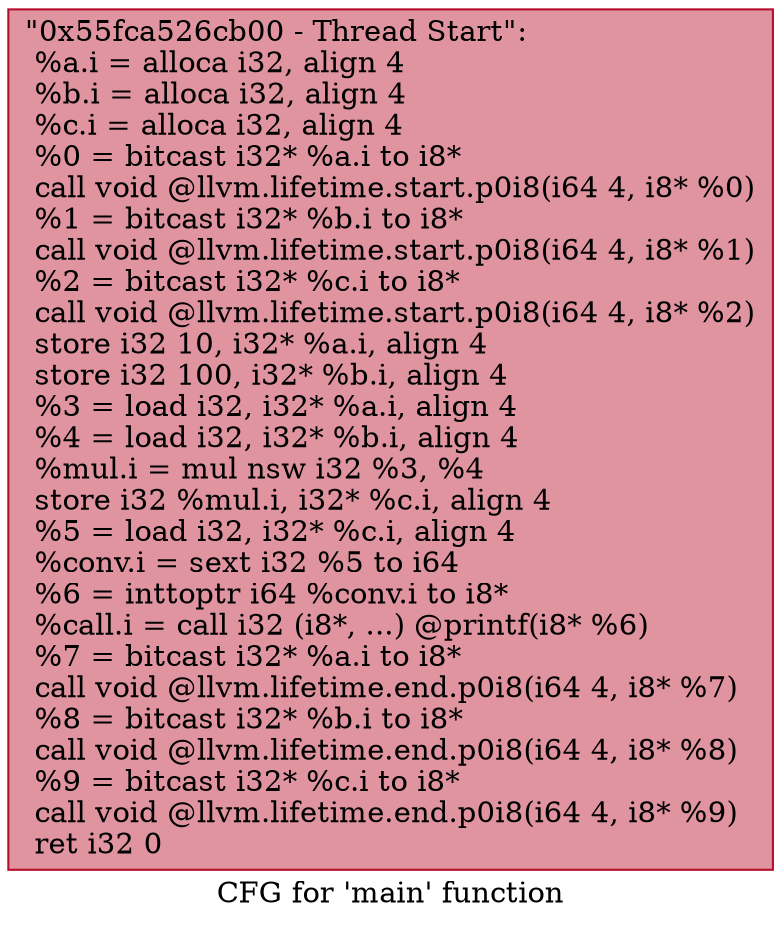 digraph "CFG for 'main' function" {
	label="CFG for 'main' function";

	Node0x55fca526cb00 [shape=record,color="#b70d28ff", style=filled, fillcolor="#b70d2870",label="{\"0x55fca526cb00 - Thread Start\":\l  %a.i = alloca i32, align 4\l  %b.i = alloca i32, align 4\l  %c.i = alloca i32, align 4\l  %0 = bitcast i32* %a.i to i8*\l  call void @llvm.lifetime.start.p0i8(i64 4, i8* %0)\l  %1 = bitcast i32* %b.i to i8*\l  call void @llvm.lifetime.start.p0i8(i64 4, i8* %1)\l  %2 = bitcast i32* %c.i to i8*\l  call void @llvm.lifetime.start.p0i8(i64 4, i8* %2)\l  store i32 10, i32* %a.i, align 4\l  store i32 100, i32* %b.i, align 4\l  %3 = load i32, i32* %a.i, align 4\l  %4 = load i32, i32* %b.i, align 4\l  %mul.i = mul nsw i32 %3, %4\l  store i32 %mul.i, i32* %c.i, align 4\l  %5 = load i32, i32* %c.i, align 4\l  %conv.i = sext i32 %5 to i64\l  %6 = inttoptr i64 %conv.i to i8*\l  %call.i = call i32 (i8*, ...) @printf(i8* %6)\l  %7 = bitcast i32* %a.i to i8*\l  call void @llvm.lifetime.end.p0i8(i64 4, i8* %7)\l  %8 = bitcast i32* %b.i to i8*\l  call void @llvm.lifetime.end.p0i8(i64 4, i8* %8)\l  %9 = bitcast i32* %c.i to i8*\l  call void @llvm.lifetime.end.p0i8(i64 4, i8* %9)\l  ret i32 0\l}"];
}
